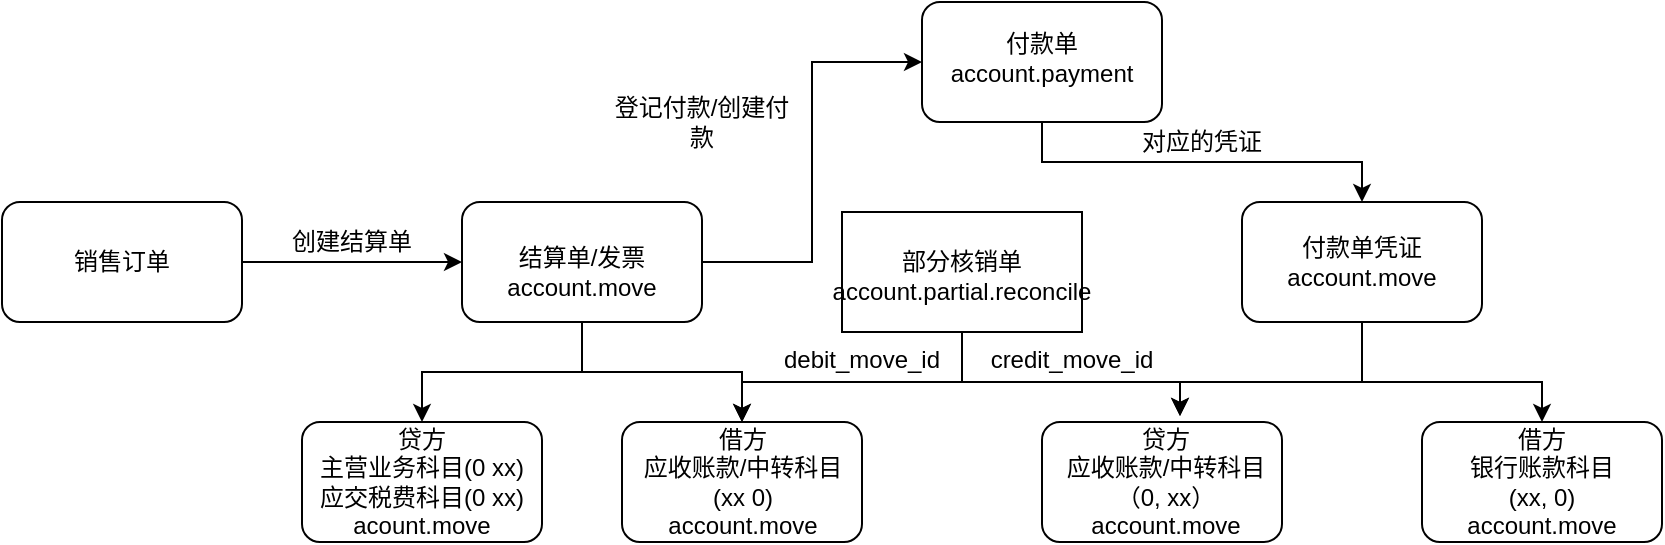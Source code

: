 <mxfile version="14.6.10" type="github"><diagram id="54DtTpW3e6VIejjamFVT" name="Page-1"><mxGraphModel dx="2177" dy="774" grid="1" gridSize="10" guides="1" tooltips="1" connect="1" arrows="1" fold="1" page="1" pageScale="1" pageWidth="827" pageHeight="1169" math="0" shadow="0"><root><mxCell id="0"/><mxCell id="1" parent="0"/><mxCell id="PanxHyyQoCQgj-1zJd2Y-17" style="edgeStyle=orthogonalEdgeStyle;rounded=0;orthogonalLoop=1;jettySize=auto;html=1;entryX=0;entryY=0.5;entryDx=0;entryDy=0;" edge="1" parent="1" source="PanxHyyQoCQgj-1zJd2Y-1" target="PanxHyyQoCQgj-1zJd2Y-13"><mxGeometry relative="1" as="geometry"/></mxCell><mxCell id="PanxHyyQoCQgj-1zJd2Y-1" value="" style="rounded=1;whiteSpace=wrap;html=1;" vertex="1" parent="1"><mxGeometry x="160" y="230" width="120" height="60" as="geometry"/></mxCell><mxCell id="PanxHyyQoCQgj-1zJd2Y-9" style="edgeStyle=orthogonalEdgeStyle;rounded=0;orthogonalLoop=1;jettySize=auto;html=1;exitX=0.5;exitY=1;exitDx=0;exitDy=0;entryX=0.5;entryY=0;entryDx=0;entryDy=0;" edge="1" parent="1" source="PanxHyyQoCQgj-1zJd2Y-2" target="PanxHyyQoCQgj-1zJd2Y-7"><mxGeometry relative="1" as="geometry"/></mxCell><mxCell id="PanxHyyQoCQgj-1zJd2Y-11" style="edgeStyle=orthogonalEdgeStyle;rounded=0;orthogonalLoop=1;jettySize=auto;html=1;entryX=0.5;entryY=0;entryDx=0;entryDy=0;" edge="1" parent="1" source="PanxHyyQoCQgj-1zJd2Y-2" target="PanxHyyQoCQgj-1zJd2Y-8"><mxGeometry relative="1" as="geometry"/></mxCell><mxCell id="PanxHyyQoCQgj-1zJd2Y-2" value="结算单/发票&lt;br&gt;account.move" style="text;html=1;strokeColor=none;fillColor=none;align=center;verticalAlign=middle;whiteSpace=wrap;rounded=0;" vertex="1" parent="1"><mxGeometry x="180" y="240" width="80" height="50" as="geometry"/></mxCell><mxCell id="PanxHyyQoCQgj-1zJd2Y-5" style="edgeStyle=orthogonalEdgeStyle;rounded=0;orthogonalLoop=1;jettySize=auto;html=1;entryX=0;entryY=0.5;entryDx=0;entryDy=0;" edge="1" parent="1" source="PanxHyyQoCQgj-1zJd2Y-3" target="PanxHyyQoCQgj-1zJd2Y-1"><mxGeometry relative="1" as="geometry"><mxPoint x="150" y="260" as="targetPoint"/></mxGeometry></mxCell><mxCell id="PanxHyyQoCQgj-1zJd2Y-3" value="" style="rounded=1;whiteSpace=wrap;html=1;" vertex="1" parent="1"><mxGeometry x="-70" y="230" width="120" height="60" as="geometry"/></mxCell><mxCell id="PanxHyyQoCQgj-1zJd2Y-4" value="销售订单" style="text;html=1;strokeColor=none;fillColor=none;align=center;verticalAlign=middle;whiteSpace=wrap;rounded=0;" vertex="1" parent="1"><mxGeometry x="-45" y="245" width="70" height="30" as="geometry"/></mxCell><mxCell id="PanxHyyQoCQgj-1zJd2Y-6" value="创建结算单" style="text;html=1;strokeColor=none;fillColor=none;align=center;verticalAlign=middle;whiteSpace=wrap;rounded=0;" vertex="1" parent="1"><mxGeometry x="70" y="240" width="70" height="20" as="geometry"/></mxCell><mxCell id="PanxHyyQoCQgj-1zJd2Y-7" value="贷方&lt;br&gt;主营业务科目(0 xx)&lt;br&gt;应交税费科目(0 xx)&lt;br&gt;acount.move" style="rounded=1;whiteSpace=wrap;html=1;" vertex="1" parent="1"><mxGeometry x="80" y="340" width="120" height="60" as="geometry"/></mxCell><mxCell id="PanxHyyQoCQgj-1zJd2Y-8" value="" style="rounded=1;whiteSpace=wrap;html=1;" vertex="1" parent="1"><mxGeometry x="240" y="340" width="120" height="60" as="geometry"/></mxCell><mxCell id="PanxHyyQoCQgj-1zJd2Y-12" value="借方&lt;br&gt;应收账款/中转科目&lt;br&gt;(xx 0)&lt;br&gt;account.move" style="text;html=1;strokeColor=none;fillColor=none;align=center;verticalAlign=middle;whiteSpace=wrap;rounded=0;" vertex="1" parent="1"><mxGeometry x="241" y="350" width="119" height="40" as="geometry"/></mxCell><mxCell id="PanxHyyQoCQgj-1zJd2Y-40" style="edgeStyle=orthogonalEdgeStyle;rounded=0;orthogonalLoop=1;jettySize=auto;html=1;entryX=0.5;entryY=0;entryDx=0;entryDy=0;" edge="1" parent="1" source="PanxHyyQoCQgj-1zJd2Y-13" target="PanxHyyQoCQgj-1zJd2Y-22"><mxGeometry relative="1" as="geometry"><mxPoint x="500" y="230" as="targetPoint"/><Array as="points"><mxPoint x="450" y="210"/><mxPoint x="610" y="210"/></Array></mxGeometry></mxCell><mxCell id="PanxHyyQoCQgj-1zJd2Y-13" value="" style="rounded=1;whiteSpace=wrap;html=1;" vertex="1" parent="1"><mxGeometry x="390" y="130" width="120" height="60" as="geometry"/></mxCell><mxCell id="PanxHyyQoCQgj-1zJd2Y-14" value="付款单&lt;br&gt;account.payment" style="text;html=1;strokeColor=none;fillColor=none;align=center;verticalAlign=middle;whiteSpace=wrap;rounded=0;" vertex="1" parent="1"><mxGeometry x="410" y="145" width="80" height="25" as="geometry"/></mxCell><mxCell id="PanxHyyQoCQgj-1zJd2Y-16" value="登记付款/创建付款" style="text;html=1;strokeColor=none;fillColor=none;align=center;verticalAlign=middle;whiteSpace=wrap;rounded=0;" vertex="1" parent="1"><mxGeometry x="230" y="180" width="100" height="20" as="geometry"/></mxCell><mxCell id="PanxHyyQoCQgj-1zJd2Y-35" style="edgeStyle=orthogonalEdgeStyle;rounded=0;orthogonalLoop=1;jettySize=auto;html=1;entryX=0.575;entryY=-0.05;entryDx=0;entryDy=0;entryPerimeter=0;" edge="1" parent="1" source="PanxHyyQoCQgj-1zJd2Y-20" target="PanxHyyQoCQgj-1zJd2Y-33"><mxGeometry relative="1" as="geometry"><Array as="points"><mxPoint x="410" y="320"/><mxPoint x="519" y="320"/></Array></mxGeometry></mxCell><mxCell id="PanxHyyQoCQgj-1zJd2Y-20" value="" style="rounded=0;whiteSpace=wrap;html=1;" vertex="1" parent="1"><mxGeometry x="350" y="235" width="120" height="60" as="geometry"/></mxCell><mxCell id="PanxHyyQoCQgj-1zJd2Y-31" style="edgeStyle=orthogonalEdgeStyle;rounded=0;orthogonalLoop=1;jettySize=auto;html=1;entryX=0.5;entryY=0;entryDx=0;entryDy=0;exitX=0.5;exitY=1;exitDx=0;exitDy=0;" edge="1" parent="1" source="PanxHyyQoCQgj-1zJd2Y-20" target="PanxHyyQoCQgj-1zJd2Y-8"><mxGeometry relative="1" as="geometry"><mxPoint x="450" y="300" as="sourcePoint"/><Array as="points"><mxPoint x="410" y="320"/><mxPoint x="300" y="320"/></Array></mxGeometry></mxCell><mxCell id="PanxHyyQoCQgj-1zJd2Y-21" value="部分核销单&lt;br&gt;account.partial.reconcile" style="text;html=1;strokeColor=none;fillColor=none;align=center;verticalAlign=middle;whiteSpace=wrap;rounded=0;" vertex="1" parent="1"><mxGeometry x="360" y="247" width="100" height="40" as="geometry"/></mxCell><mxCell id="PanxHyyQoCQgj-1zJd2Y-39" style="edgeStyle=orthogonalEdgeStyle;rounded=0;orthogonalLoop=1;jettySize=auto;html=1;entryX=0.5;entryY=0;entryDx=0;entryDy=0;" edge="1" parent="1" source="PanxHyyQoCQgj-1zJd2Y-22" target="PanxHyyQoCQgj-1zJd2Y-37"><mxGeometry relative="1" as="geometry"><Array as="points"><mxPoint x="610" y="320"/><mxPoint x="700" y="320"/></Array></mxGeometry></mxCell><mxCell id="PanxHyyQoCQgj-1zJd2Y-22" value="" style="rounded=1;whiteSpace=wrap;html=1;" vertex="1" parent="1"><mxGeometry x="550" y="230" width="120" height="60" as="geometry"/></mxCell><mxCell id="PanxHyyQoCQgj-1zJd2Y-27" value="debit_move_id" style="text;html=1;strokeColor=none;fillColor=none;align=center;verticalAlign=middle;whiteSpace=wrap;rounded=0;" vertex="1" parent="1"><mxGeometry x="300" y="299" width="120" height="20" as="geometry"/></mxCell><mxCell id="PanxHyyQoCQgj-1zJd2Y-38" style="edgeStyle=orthogonalEdgeStyle;rounded=0;orthogonalLoop=1;jettySize=auto;html=1;entryX=0.575;entryY=-0.05;entryDx=0;entryDy=0;entryPerimeter=0;exitX=0.5;exitY=1;exitDx=0;exitDy=0;" edge="1" parent="1" source="PanxHyyQoCQgj-1zJd2Y-22" target="PanxHyyQoCQgj-1zJd2Y-33"><mxGeometry relative="1" as="geometry"><mxPoint x="610" y="300" as="sourcePoint"/><Array as="points"><mxPoint x="610" y="320"/><mxPoint x="519" y="320"/></Array></mxGeometry></mxCell><mxCell id="PanxHyyQoCQgj-1zJd2Y-32" value="付款单凭证&lt;br&gt;account.move" style="text;html=1;strokeColor=none;fillColor=none;align=center;verticalAlign=middle;whiteSpace=wrap;rounded=0;" vertex="1" parent="1"><mxGeometry x="560" y="240" width="100" height="40" as="geometry"/></mxCell><mxCell id="PanxHyyQoCQgj-1zJd2Y-33" value="" style="rounded=1;whiteSpace=wrap;html=1;" vertex="1" parent="1"><mxGeometry x="450" y="340" width="120" height="60" as="geometry"/></mxCell><mxCell id="PanxHyyQoCQgj-1zJd2Y-34" value="贷方&lt;br&gt;应收账款/中转科目&lt;br&gt;（0, xx）&lt;br&gt;account.move" style="text;html=1;strokeColor=none;fillColor=none;align=center;verticalAlign=middle;whiteSpace=wrap;rounded=0;" vertex="1" parent="1"><mxGeometry x="457" y="350" width="110" height="40" as="geometry"/></mxCell><mxCell id="PanxHyyQoCQgj-1zJd2Y-36" value="credit_move_id" style="text;html=1;strokeColor=none;fillColor=none;align=center;verticalAlign=middle;whiteSpace=wrap;rounded=0;" vertex="1" parent="1"><mxGeometry x="420" y="299" width="90" height="20" as="geometry"/></mxCell><mxCell id="PanxHyyQoCQgj-1zJd2Y-37" value="借方&lt;br&gt;银行账款科目&lt;br&gt;(xx, 0)&lt;br&gt;account.move" style="rounded=1;whiteSpace=wrap;html=1;" vertex="1" parent="1"><mxGeometry x="640" y="340" width="120" height="60" as="geometry"/></mxCell><mxCell id="PanxHyyQoCQgj-1zJd2Y-41" value="对应的凭证" style="text;html=1;strokeColor=none;fillColor=none;align=center;verticalAlign=middle;whiteSpace=wrap;rounded=0;" vertex="1" parent="1"><mxGeometry x="460" y="190" width="140" height="20" as="geometry"/></mxCell></root></mxGraphModel></diagram></mxfile>
